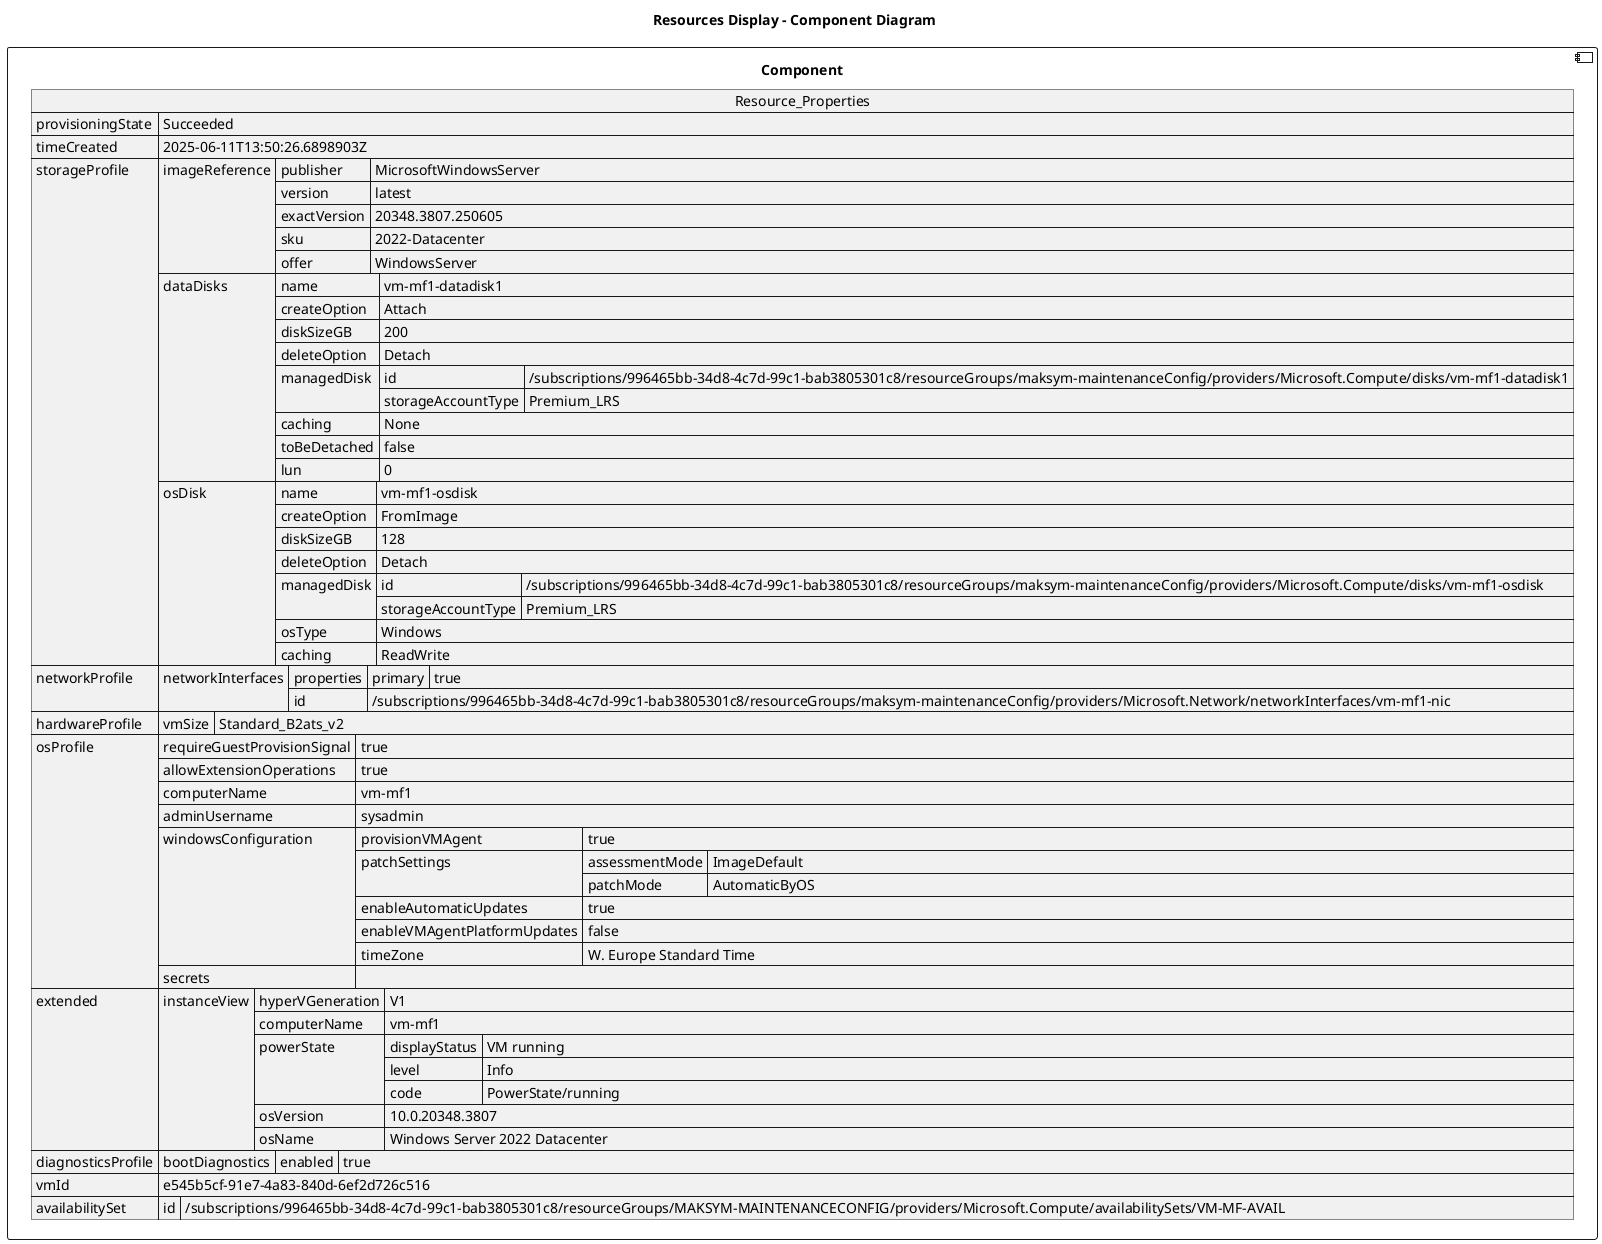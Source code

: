 @startuml

title Resources Display - Component Diagram

component Component {

json  Resource_Properties {
  "provisioningState": "Succeeded",
  "timeCreated": "2025-06-11T13:50:26.6898903Z",
  "storageProfile": {
    "imageReference": {
      "publisher": "MicrosoftWindowsServer",
      "version": "latest",
      "exactVersion": "20348.3807.250605",
      "sku": "2022-Datacenter",
      "offer": "WindowsServer"
    },
    "dataDisks": [
      {
        "name": "vm-mf1-datadisk1",
        "createOption": "Attach",
        "diskSizeGB": 200,
        "deleteOption": "Detach",
        "managedDisk": {
          "id": "/subscriptions/996465bb-34d8-4c7d-99c1-bab3805301c8/resourceGroups/maksym-maintenanceConfig/providers/Microsoft.Compute/disks/vm-mf1-datadisk1",
          "storageAccountType": "Premium_LRS"
        },
        "caching": "None",
        "toBeDetached": false,
        "lun": 0
      }
    ],
    "osDisk": {
      "name": "vm-mf1-osdisk",
      "createOption": "FromImage",
      "diskSizeGB": 128,
      "deleteOption": "Detach",
      "managedDisk": {
        "id": "/subscriptions/996465bb-34d8-4c7d-99c1-bab3805301c8/resourceGroups/maksym-maintenanceConfig/providers/Microsoft.Compute/disks/vm-mf1-osdisk",
        "storageAccountType": "Premium_LRS"
      },
      "osType": "Windows",
      "caching": "ReadWrite"
    }
  },
  "networkProfile": {
    "networkInterfaces": [
      {
        "properties": {
          "primary": true
        },
        "id": "/subscriptions/996465bb-34d8-4c7d-99c1-bab3805301c8/resourceGroups/maksym-maintenanceConfig/providers/Microsoft.Network/networkInterfaces/vm-mf1-nic"
      }
    ]
  },
  "hardwareProfile": {
    "vmSize": "Standard_B2ats_v2"
  },
  "osProfile": {
    "requireGuestProvisionSignal": true,
    "allowExtensionOperations": true,
    "computerName": "vm-mf1",
    "adminUsername": "sysadmin",
    "windowsConfiguration": {
      "provisionVMAgent": true,
      "patchSettings": {
        "assessmentMode": "ImageDefault",
        "patchMode": "AutomaticByOS"
      },
      "enableAutomaticUpdates": true,
      "enableVMAgentPlatformUpdates": false,
      "timeZone": "W. Europe Standard Time"
    },
    "secrets": []
  },
  "extended": {
    "instanceView": {
      "hyperVGeneration": "V1",
      "computerName": "vm-mf1",
      "powerState": {
        "displayStatus": "VM running",
        "level": "Info",
        "code": "PowerState/running"
      },
      "osVersion": "10.0.20348.3807",
      "osName": "Windows Server 2022 Datacenter"
    }
  },
  "diagnosticsProfile": {
    "bootDiagnostics": {
      "enabled": true
    }
  },
  "vmId": "e545b5cf-91e7-4a83-840d-6ef2d726c516",
  "availabilitySet": {
    "id": "/subscriptions/996465bb-34d8-4c7d-99c1-bab3805301c8/resourceGroups/MAKSYM-MAINTENANCECONFIG/providers/Microsoft.Compute/availabilitySets/VM-MF-AVAIL"
  }
}
}
@enduml
